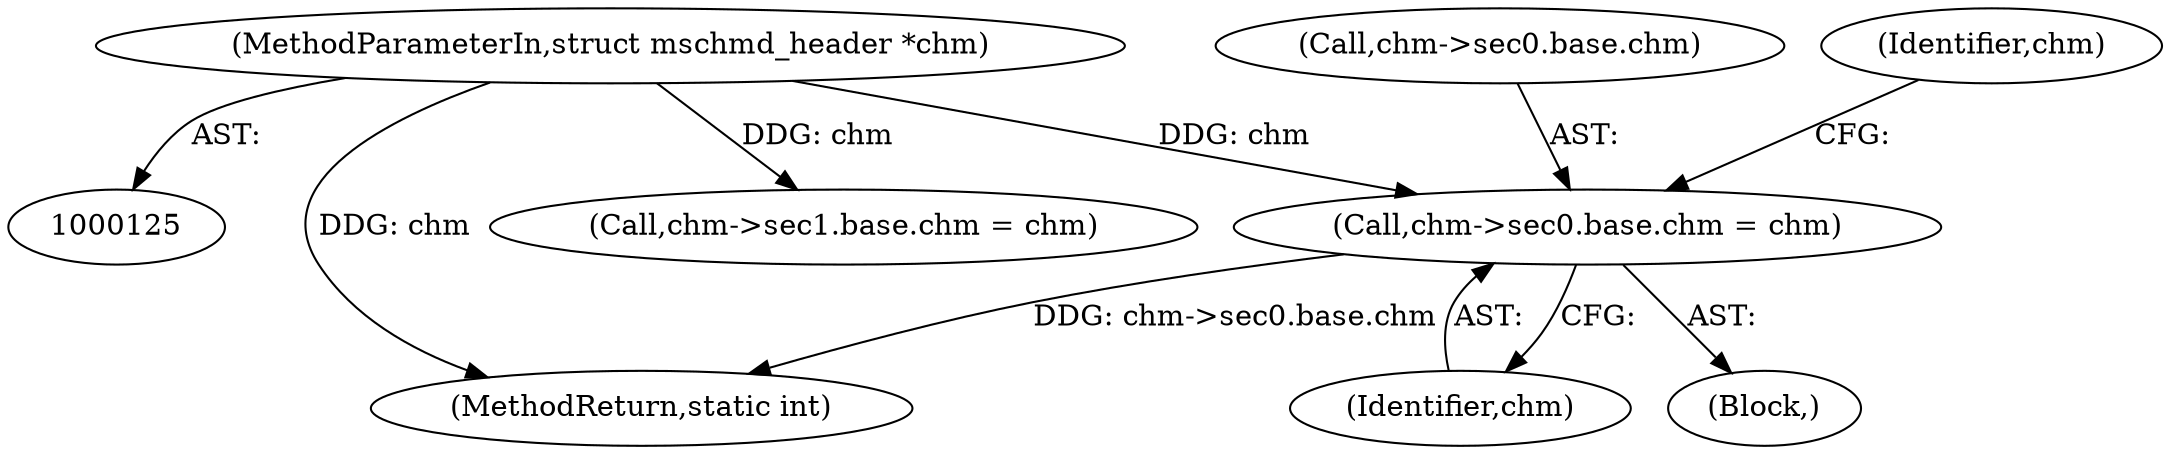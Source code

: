 digraph "0_libmspack_8759da8db6ec9e866cb8eb143313f397f925bb4f@pointer" {
"1000167" [label="(Call,chm->sec0.base.chm = chm)"];
"1000128" [label="(MethodParameterIn,struct mschmd_header *chm)"];
"1000185" [label="(Call,chm->sec1.base.chm = chm)"];
"1000167" [label="(Call,chm->sec0.base.chm = chm)"];
"1000168" [label="(Call,chm->sec0.base.chm)"];
"1001071" [label="(MethodReturn,static int)"];
"1000130" [label="(Block,)"];
"1000180" [label="(Identifier,chm)"];
"1000128" [label="(MethodParameterIn,struct mschmd_header *chm)"];
"1000175" [label="(Identifier,chm)"];
"1000167" -> "1000130"  [label="AST: "];
"1000167" -> "1000175"  [label="CFG: "];
"1000168" -> "1000167"  [label="AST: "];
"1000175" -> "1000167"  [label="AST: "];
"1000180" -> "1000167"  [label="CFG: "];
"1000167" -> "1001071"  [label="DDG: chm->sec0.base.chm"];
"1000128" -> "1000167"  [label="DDG: chm"];
"1000128" -> "1000125"  [label="AST: "];
"1000128" -> "1001071"  [label="DDG: chm"];
"1000128" -> "1000185"  [label="DDG: chm"];
}
